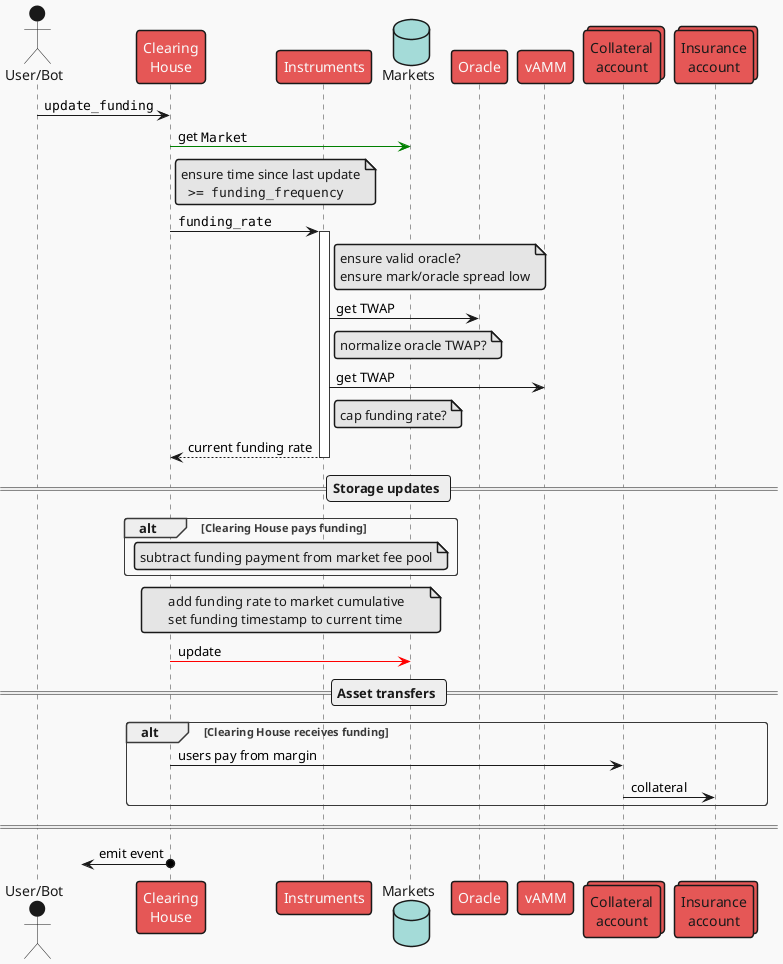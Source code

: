 @startuml update_funding
!theme mars

actor "User/Bot" as user
participant "Clearing\nHouse" as ch
participant "Instruments" as inst
database "Markets" as mkts
participant "Oracle" as oracle
participant "vAMM" as vamm
collections "Collateral\naccount" as vault
collections "Insurance\naccount" as insurance

user -> ch : ""update_funding""

ch -[#green]> mkts : get ""Market""

note right ch
ensure time since last update
  "">= funding_frequency""
end note

ch -> inst ++: ""funding_rate""
note right inst
    ensure valid oracle?
    ensure mark/oracle spread low
end note
inst -> oracle : get TWAP
note right inst
    normalize oracle TWAP?
end note
inst -> vamm : get TWAP
note right inst
    cap funding rate?
end note
return current funding rate

== Storage updates ==

alt Clearing House pays funding
    note over ch, mkts
        subtract funding payment from market fee pool
    end note
end

note over ch, mkts
    add funding rate to market cumulative
    set funding timestamp to current time
end note
ch -[#red]> mkts : update

== Asset transfers ==

alt Clearing House receives funding
    ch -> vault : users pay from margin
    vault -> insurance : collateral
end

====

?<-o ch : emit event

@enduml
